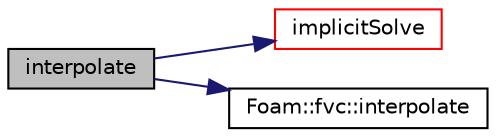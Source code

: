 digraph "interpolate"
{
  bgcolor="transparent";
  edge [fontname="Helvetica",fontsize="10",labelfontname="Helvetica",labelfontsize="10"];
  node [fontname="Helvetica",fontsize="10",shape=record];
  rankdir="LR";
  Node1 [label="interpolate",height=0.2,width=0.4,color="black", fillcolor="grey75", style="filled", fontcolor="black"];
  Node1 -> Node2 [color="midnightblue",fontsize="10",style="solid",fontname="Helvetica"];
  Node2 [label="implicitSolve",height=0.2,width=0.4,color="red",URL="$a11038.html#af3ebc5af31512182ee43a56e994f4aaf"];
  Node1 -> Node3 [color="midnightblue",fontsize="10",style="solid",fontname="Helvetica"];
  Node3 [label="Foam::fvc::interpolate",height=0.2,width=0.4,color="black",URL="$a11014.html#a768cc91e806b7278729a11134de57ecf",tooltip="Interpolate field onto faces using scheme given by Istream. "];
}
